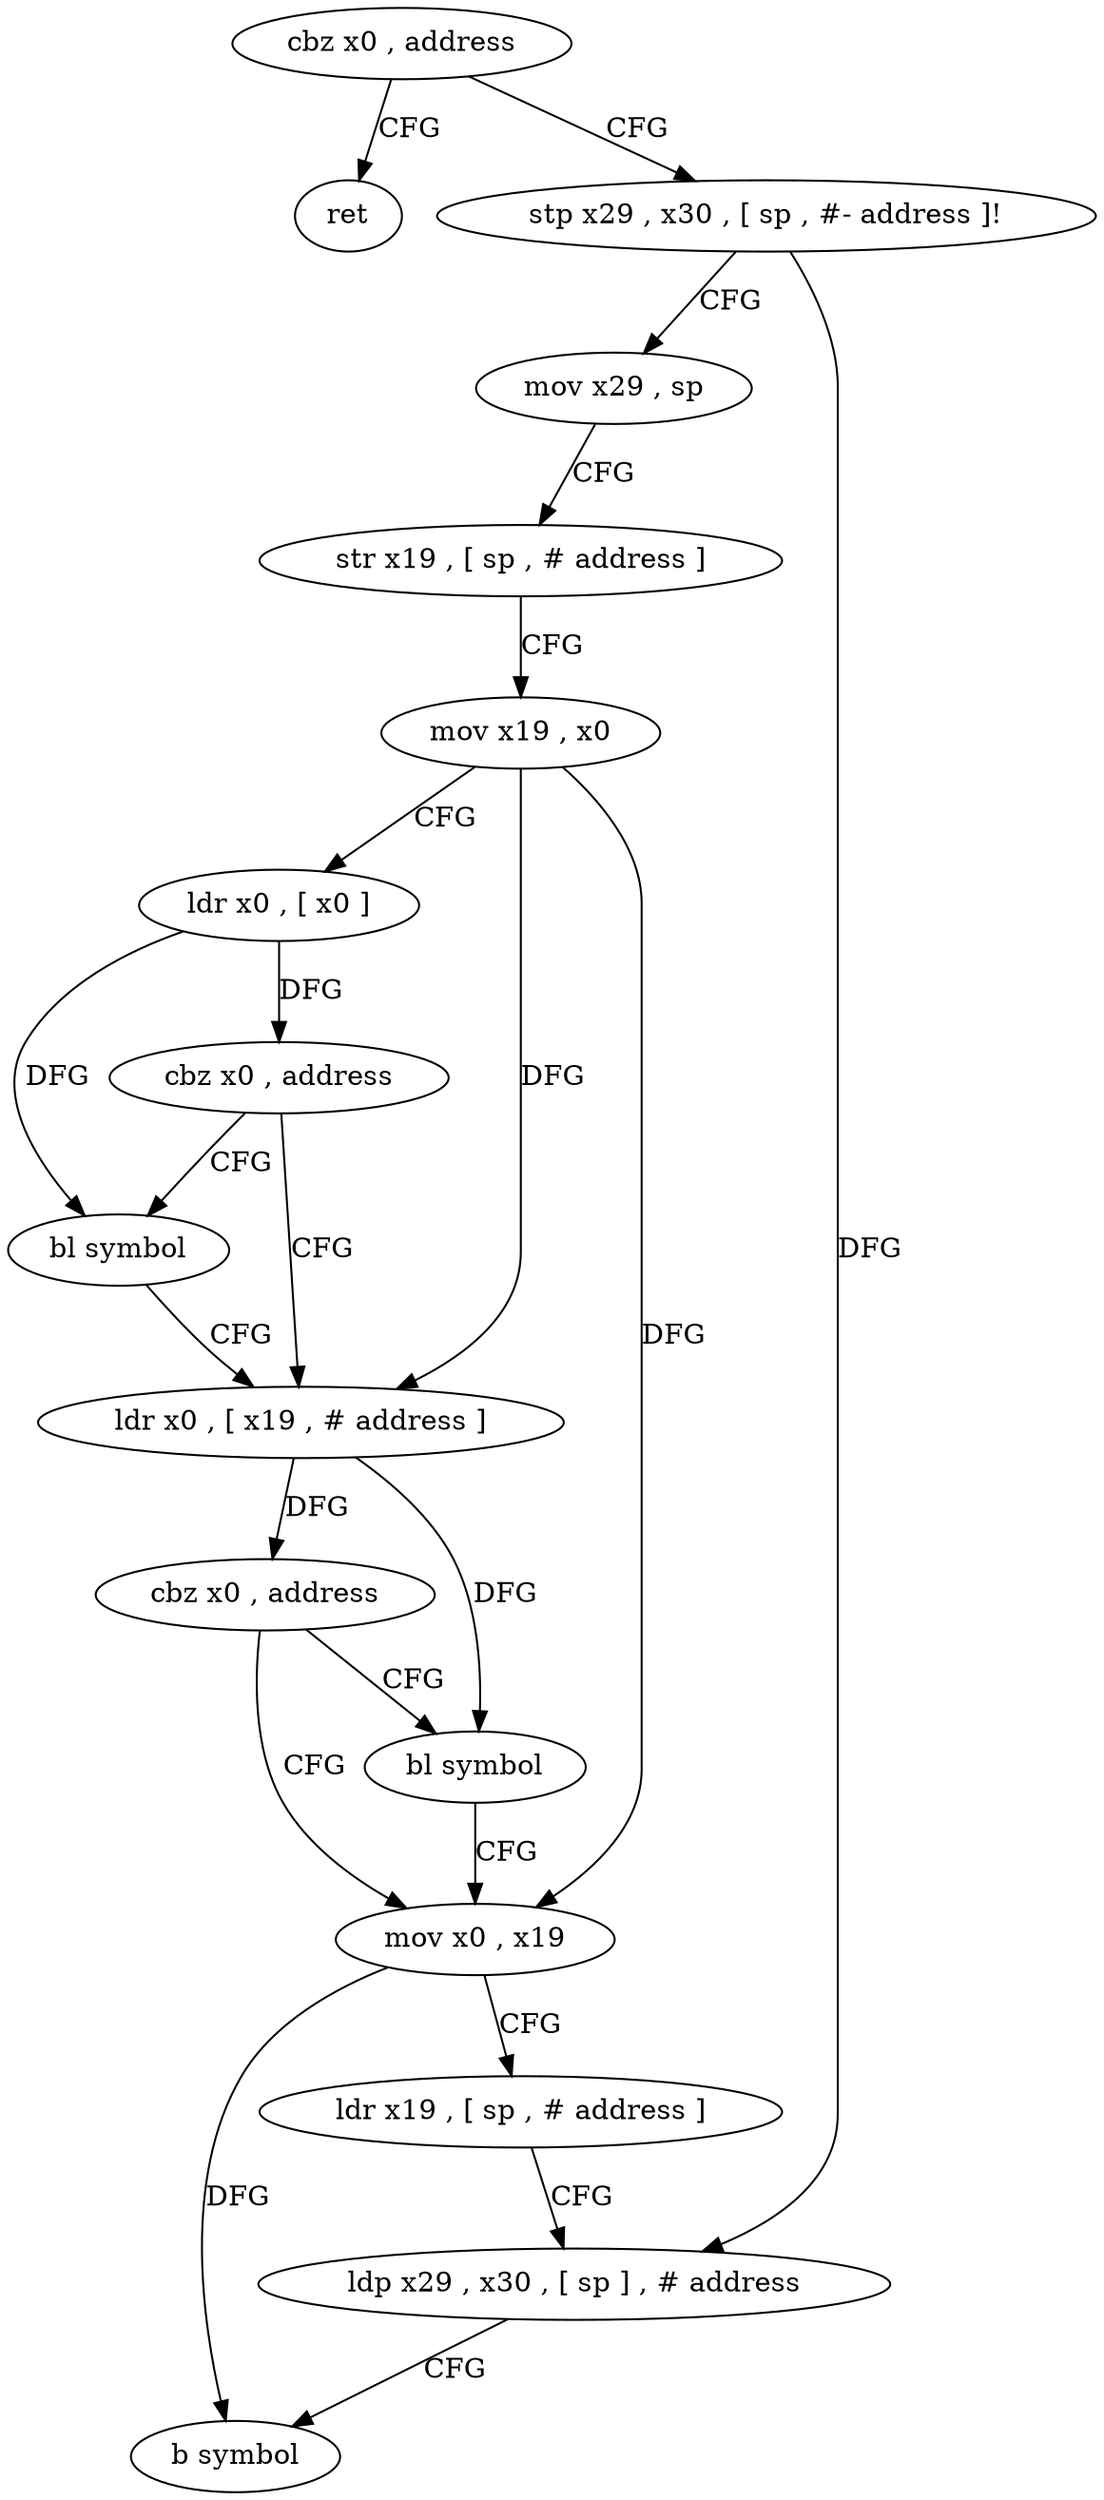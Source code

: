 digraph "func" {
"107552" [label = "cbz x0 , address" ]
"107616" [label = "ret" ]
"107556" [label = "stp x29 , x30 , [ sp , #- address ]!" ]
"107560" [label = "mov x29 , sp" ]
"107564" [label = "str x19 , [ sp , # address ]" ]
"107568" [label = "mov x19 , x0" ]
"107572" [label = "ldr x0 , [ x0 ]" ]
"107576" [label = "cbz x0 , address" ]
"107584" [label = "ldr x0 , [ x19 , # address ]" ]
"107580" [label = "bl symbol" ]
"107588" [label = "cbz x0 , address" ]
"107596" [label = "mov x0 , x19" ]
"107592" [label = "bl symbol" ]
"107600" [label = "ldr x19 , [ sp , # address ]" ]
"107604" [label = "ldp x29 , x30 , [ sp ] , # address" ]
"107608" [label = "b symbol" ]
"107552" -> "107616" [ label = "CFG" ]
"107552" -> "107556" [ label = "CFG" ]
"107556" -> "107560" [ label = "CFG" ]
"107556" -> "107604" [ label = "DFG" ]
"107560" -> "107564" [ label = "CFG" ]
"107564" -> "107568" [ label = "CFG" ]
"107568" -> "107572" [ label = "CFG" ]
"107568" -> "107584" [ label = "DFG" ]
"107568" -> "107596" [ label = "DFG" ]
"107572" -> "107576" [ label = "DFG" ]
"107572" -> "107580" [ label = "DFG" ]
"107576" -> "107584" [ label = "CFG" ]
"107576" -> "107580" [ label = "CFG" ]
"107584" -> "107588" [ label = "DFG" ]
"107584" -> "107592" [ label = "DFG" ]
"107580" -> "107584" [ label = "CFG" ]
"107588" -> "107596" [ label = "CFG" ]
"107588" -> "107592" [ label = "CFG" ]
"107596" -> "107600" [ label = "CFG" ]
"107596" -> "107608" [ label = "DFG" ]
"107592" -> "107596" [ label = "CFG" ]
"107600" -> "107604" [ label = "CFG" ]
"107604" -> "107608" [ label = "CFG" ]
}
